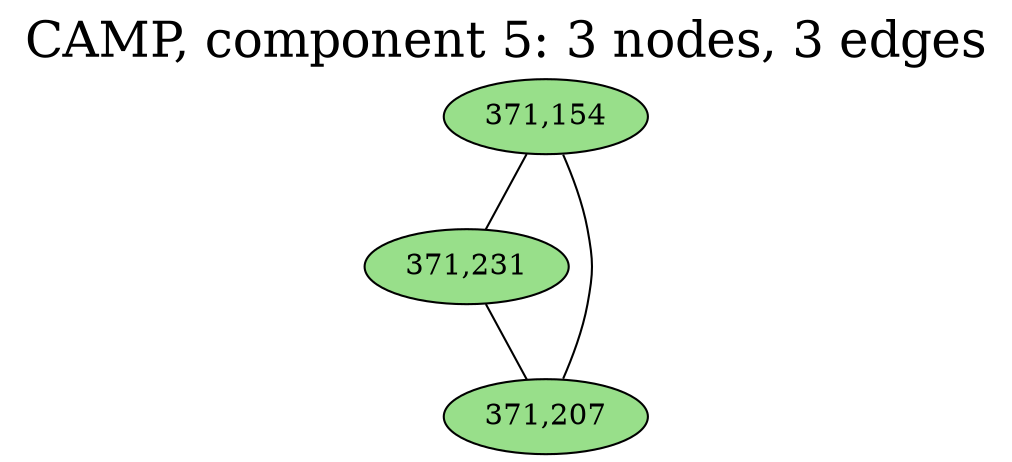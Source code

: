 graph CAMP_cc5 {
	overlap="prism50";
	outputorder="edgesfirst";
	label="CAMP, component 5: 3 nodes, 3 edges";
	labelloc="t";
	fontsize=24;
	"371,154" [style="filled", fillcolor="#98df8a", fontcolor="#000000"];
	"371,231" [style="filled", fillcolor="#98df8a", fontcolor="#000000"];
	"371,207" [style="filled", fillcolor="#98df8a", fontcolor="#000000"];
	"371,154" -- "371,207";
	"371,154" -- "371,231";
	"371,231" -- "371,207";
}
